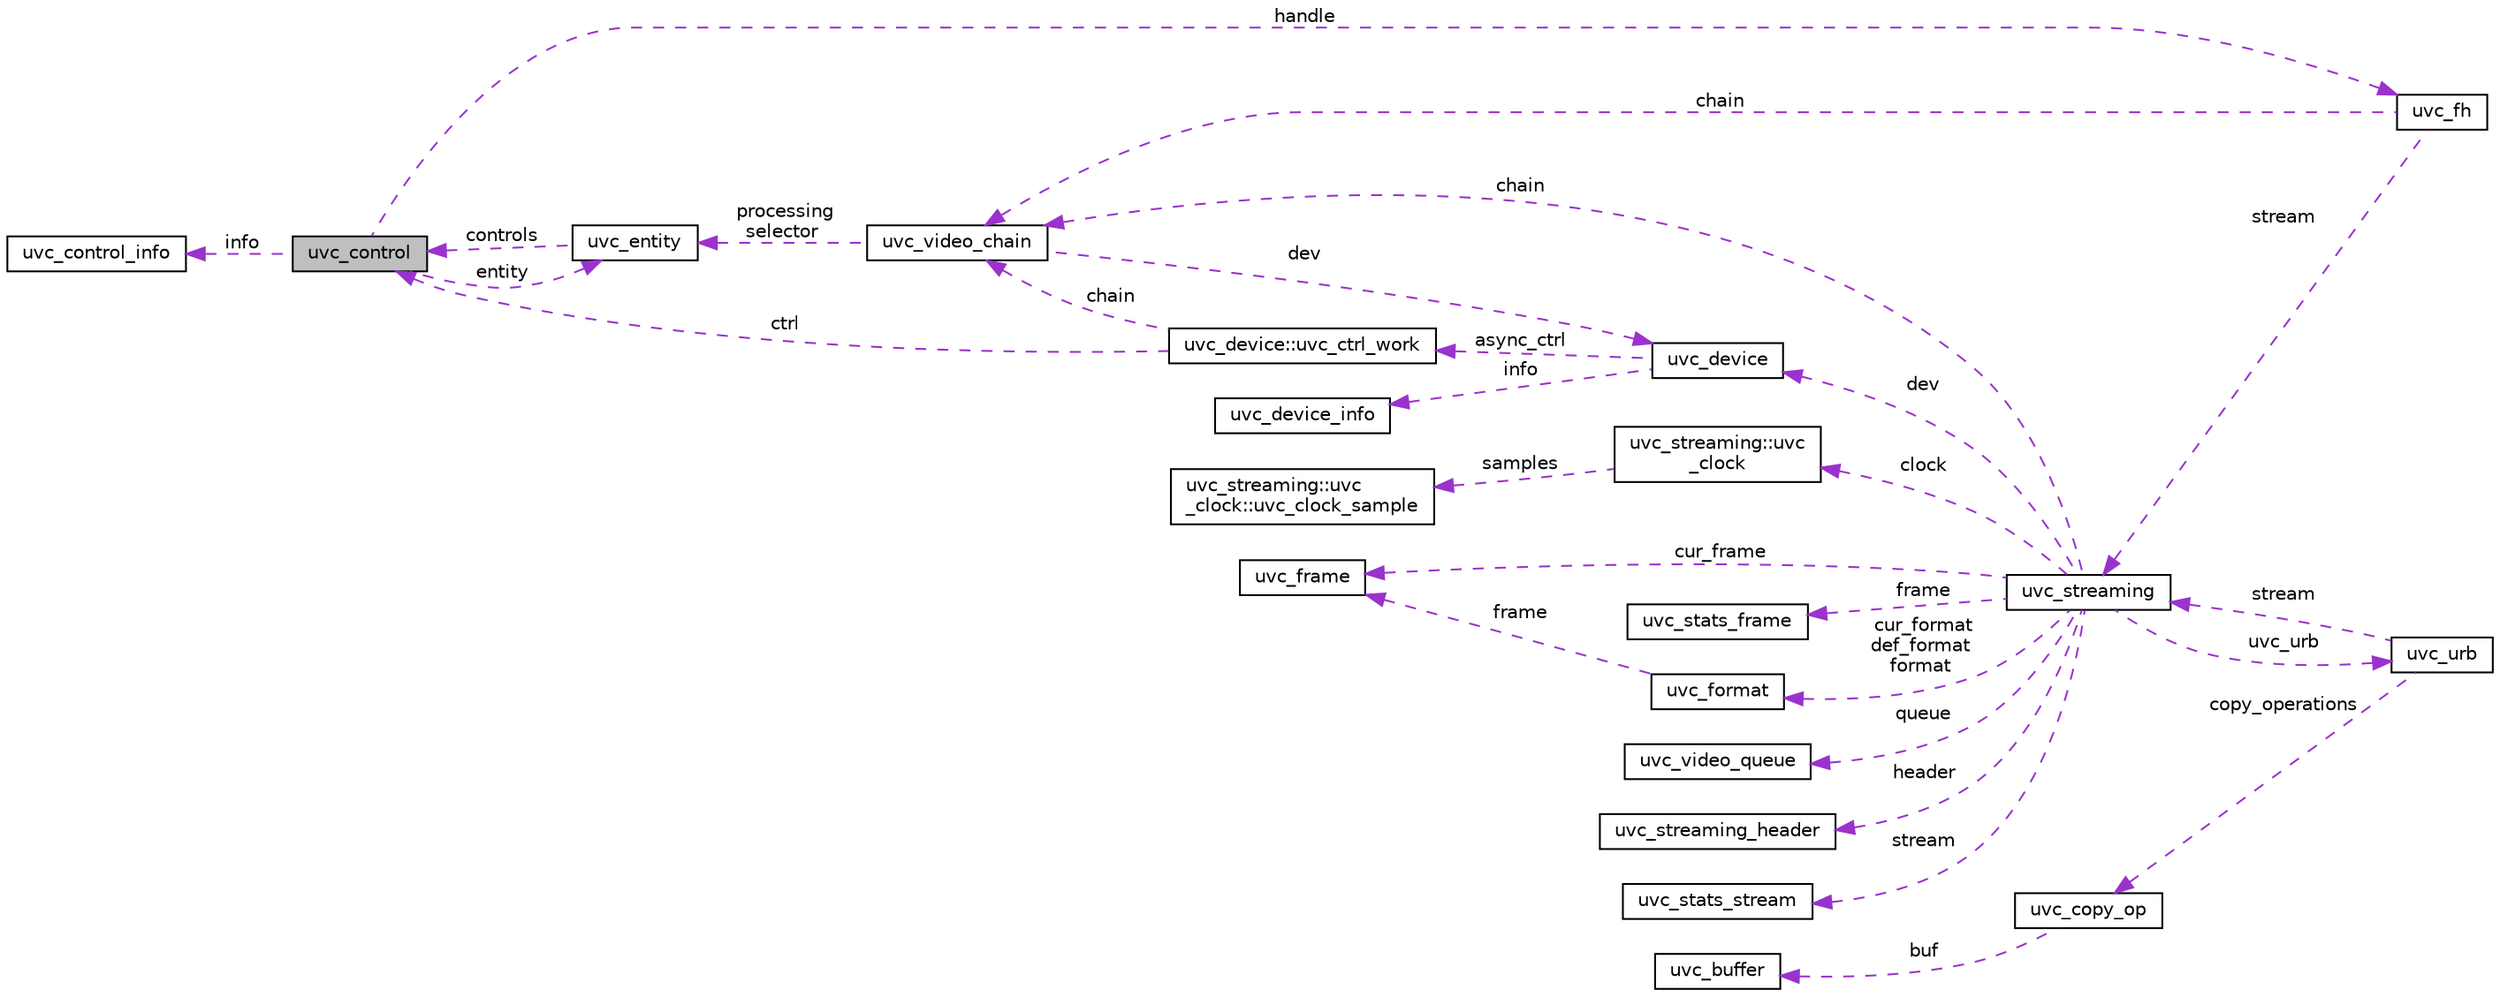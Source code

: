 digraph "uvc_control"
{
 // LATEX_PDF_SIZE
  edge [fontname="Helvetica",fontsize="10",labelfontname="Helvetica",labelfontsize="10"];
  node [fontname="Helvetica",fontsize="10",shape=record];
  rankdir="LR";
  Node1 [label="uvc_control",height=0.2,width=0.4,color="black", fillcolor="grey75", style="filled", fontcolor="black",tooltip=" "];
  Node2 -> Node1 [dir="back",color="darkorchid3",fontsize="10",style="dashed",label=" entity" ,fontname="Helvetica"];
  Node2 [label="uvc_entity",height=0.2,width=0.4,color="black", fillcolor="white", style="filled",URL="$structuvc__entity.html",tooltip=" "];
  Node1 -> Node2 [dir="back",color="darkorchid3",fontsize="10",style="dashed",label=" controls" ,fontname="Helvetica"];
  Node3 -> Node1 [dir="back",color="darkorchid3",fontsize="10",style="dashed",label=" info" ,fontname="Helvetica"];
  Node3 [label="uvc_control_info",height=0.2,width=0.4,color="black", fillcolor="white", style="filled",URL="$structuvc__control__info.html",tooltip=" "];
  Node4 -> Node1 [dir="back",color="darkorchid3",fontsize="10",style="dashed",label=" handle" ,fontname="Helvetica"];
  Node4 [label="uvc_fh",height=0.2,width=0.4,color="black", fillcolor="white", style="filled",URL="$structuvc__fh.html",tooltip=" "];
  Node5 -> Node4 [dir="back",color="darkorchid3",fontsize="10",style="dashed",label=" chain" ,fontname="Helvetica"];
  Node5 [label="uvc_video_chain",height=0.2,width=0.4,color="black", fillcolor="white", style="filled",URL="$structuvc__video__chain.html",tooltip=" "];
  Node2 -> Node5 [dir="back",color="darkorchid3",fontsize="10",style="dashed",label=" processing\nselector" ,fontname="Helvetica"];
  Node6 -> Node5 [dir="back",color="darkorchid3",fontsize="10",style="dashed",label=" dev" ,fontname="Helvetica"];
  Node6 [label="uvc_device",height=0.2,width=0.4,color="black", fillcolor="white", style="filled",URL="$structuvc__device.html",tooltip=" "];
  Node7 -> Node6 [dir="back",color="darkorchid3",fontsize="10",style="dashed",label=" async_ctrl" ,fontname="Helvetica"];
  Node7 [label="uvc_device::uvc_ctrl_work",height=0.2,width=0.4,color="black", fillcolor="white", style="filled",URL="$structuvc__device_1_1uvc__ctrl__work.html",tooltip=" "];
  Node5 -> Node7 [dir="back",color="darkorchid3",fontsize="10",style="dashed",label=" chain" ,fontname="Helvetica"];
  Node1 -> Node7 [dir="back",color="darkorchid3",fontsize="10",style="dashed",label=" ctrl" ,fontname="Helvetica"];
  Node8 -> Node6 [dir="back",color="darkorchid3",fontsize="10",style="dashed",label=" info" ,fontname="Helvetica"];
  Node8 [label="uvc_device_info",height=0.2,width=0.4,color="black", fillcolor="white", style="filled",URL="$structuvc__device__info.html",tooltip=" "];
  Node9 -> Node4 [dir="back",color="darkorchid3",fontsize="10",style="dashed",label=" stream" ,fontname="Helvetica"];
  Node9 [label="uvc_streaming",height=0.2,width=0.4,color="black", fillcolor="white", style="filled",URL="$structuvc__streaming.html",tooltip=" "];
  Node10 -> Node9 [dir="back",color="darkorchid3",fontsize="10",style="dashed",label=" clock" ,fontname="Helvetica"];
  Node10 [label="uvc_streaming::uvc\l_clock",height=0.2,width=0.4,color="black", fillcolor="white", style="filled",URL="$structuvc__streaming_1_1uvc__clock.html",tooltip=" "];
  Node11 -> Node10 [dir="back",color="darkorchid3",fontsize="10",style="dashed",label=" samples" ,fontname="Helvetica"];
  Node11 [label="uvc_streaming::uvc\l_clock::uvc_clock_sample",height=0.2,width=0.4,color="black", fillcolor="white", style="filled",URL="$structuvc__streaming_1_1uvc__clock_1_1uvc__clock__sample.html",tooltip=" "];
  Node5 -> Node9 [dir="back",color="darkorchid3",fontsize="10",style="dashed",label=" chain" ,fontname="Helvetica"];
  Node12 -> Node9 [dir="back",color="darkorchid3",fontsize="10",style="dashed",label=" uvc_urb" ,fontname="Helvetica"];
  Node12 [label="uvc_urb",height=0.2,width=0.4,color="black", fillcolor="white", style="filled",URL="$structuvc__urb.html",tooltip=" "];
  Node13 -> Node12 [dir="back",color="darkorchid3",fontsize="10",style="dashed",label=" copy_operations" ,fontname="Helvetica"];
  Node13 [label="uvc_copy_op",height=0.2,width=0.4,color="black", fillcolor="white", style="filled",URL="$structuvc__copy__op.html",tooltip=" "];
  Node14 -> Node13 [dir="back",color="darkorchid3",fontsize="10",style="dashed",label=" buf" ,fontname="Helvetica"];
  Node14 [label="uvc_buffer",height=0.2,width=0.4,color="black", fillcolor="white", style="filled",URL="$structuvc__buffer.html",tooltip=" "];
  Node9 -> Node12 [dir="back",color="darkorchid3",fontsize="10",style="dashed",label=" stream" ,fontname="Helvetica"];
  Node15 -> Node9 [dir="back",color="darkorchid3",fontsize="10",style="dashed",label=" cur_frame" ,fontname="Helvetica"];
  Node15 [label="uvc_frame",height=0.2,width=0.4,color="black", fillcolor="white", style="filled",URL="$structuvc__frame.html",tooltip=" "];
  Node16 -> Node9 [dir="back",color="darkorchid3",fontsize="10",style="dashed",label=" frame" ,fontname="Helvetica"];
  Node16 [label="uvc_stats_frame",height=0.2,width=0.4,color="black", fillcolor="white", style="filled",URL="$structuvc__stats__frame.html",tooltip=" "];
  Node17 -> Node9 [dir="back",color="darkorchid3",fontsize="10",style="dashed",label=" cur_format\ndef_format\nformat" ,fontname="Helvetica"];
  Node17 [label="uvc_format",height=0.2,width=0.4,color="black", fillcolor="white", style="filled",URL="$structuvc__format.html",tooltip=" "];
  Node15 -> Node17 [dir="back",color="darkorchid3",fontsize="10",style="dashed",label=" frame" ,fontname="Helvetica"];
  Node18 -> Node9 [dir="back",color="darkorchid3",fontsize="10",style="dashed",label=" queue" ,fontname="Helvetica"];
  Node18 [label="uvc_video_queue",height=0.2,width=0.4,color="black", fillcolor="white", style="filled",URL="$structuvc__video__queue.html",tooltip=" "];
  Node19 -> Node9 [dir="back",color="darkorchid3",fontsize="10",style="dashed",label=" header" ,fontname="Helvetica"];
  Node19 [label="uvc_streaming_header",height=0.2,width=0.4,color="black", fillcolor="white", style="filled",URL="$structuvc__streaming__header.html",tooltip=" "];
  Node20 -> Node9 [dir="back",color="darkorchid3",fontsize="10",style="dashed",label=" stream" ,fontname="Helvetica"];
  Node20 [label="uvc_stats_stream",height=0.2,width=0.4,color="black", fillcolor="white", style="filled",URL="$structuvc__stats__stream.html",tooltip=" "];
  Node6 -> Node9 [dir="back",color="darkorchid3",fontsize="10",style="dashed",label=" dev" ,fontname="Helvetica"];
}
